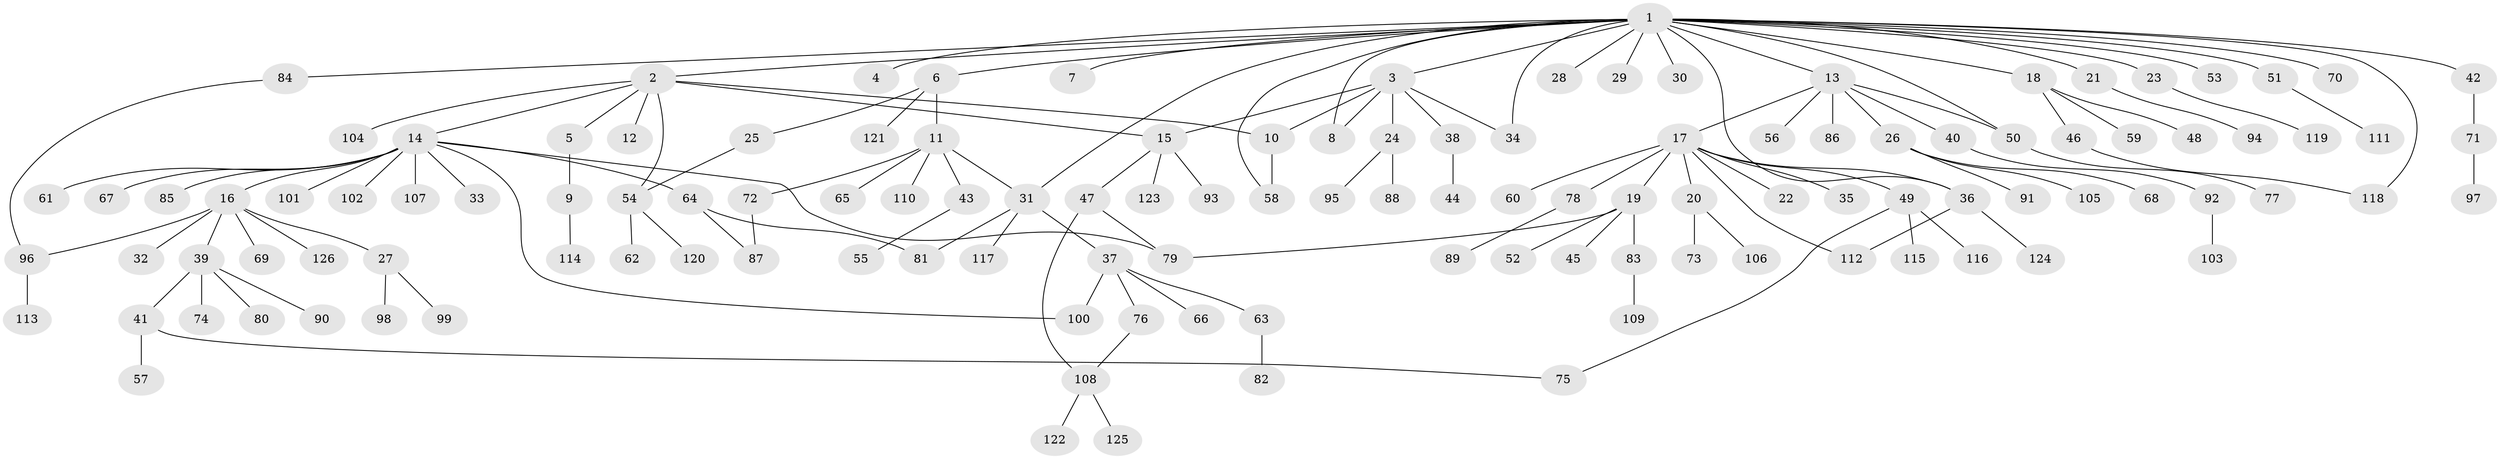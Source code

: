 // Generated by graph-tools (version 1.1) at 2025/01/03/09/25 03:01:56]
// undirected, 126 vertices, 144 edges
graph export_dot {
graph [start="1"]
  node [color=gray90,style=filled];
  1;
  2;
  3;
  4;
  5;
  6;
  7;
  8;
  9;
  10;
  11;
  12;
  13;
  14;
  15;
  16;
  17;
  18;
  19;
  20;
  21;
  22;
  23;
  24;
  25;
  26;
  27;
  28;
  29;
  30;
  31;
  32;
  33;
  34;
  35;
  36;
  37;
  38;
  39;
  40;
  41;
  42;
  43;
  44;
  45;
  46;
  47;
  48;
  49;
  50;
  51;
  52;
  53;
  54;
  55;
  56;
  57;
  58;
  59;
  60;
  61;
  62;
  63;
  64;
  65;
  66;
  67;
  68;
  69;
  70;
  71;
  72;
  73;
  74;
  75;
  76;
  77;
  78;
  79;
  80;
  81;
  82;
  83;
  84;
  85;
  86;
  87;
  88;
  89;
  90;
  91;
  92;
  93;
  94;
  95;
  96;
  97;
  98;
  99;
  100;
  101;
  102;
  103;
  104;
  105;
  106;
  107;
  108;
  109;
  110;
  111;
  112;
  113;
  114;
  115;
  116;
  117;
  118;
  119;
  120;
  121;
  122;
  123;
  124;
  125;
  126;
  1 -- 2;
  1 -- 3;
  1 -- 4;
  1 -- 6;
  1 -- 7;
  1 -- 8;
  1 -- 13;
  1 -- 18;
  1 -- 21;
  1 -- 23;
  1 -- 28;
  1 -- 29;
  1 -- 30;
  1 -- 31;
  1 -- 34;
  1 -- 36;
  1 -- 42;
  1 -- 50;
  1 -- 51;
  1 -- 53;
  1 -- 58;
  1 -- 70;
  1 -- 84;
  1 -- 118;
  2 -- 5;
  2 -- 10;
  2 -- 12;
  2 -- 14;
  2 -- 15;
  2 -- 54;
  2 -- 104;
  3 -- 8;
  3 -- 10;
  3 -- 15;
  3 -- 24;
  3 -- 34;
  3 -- 38;
  5 -- 9;
  6 -- 11;
  6 -- 25;
  6 -- 121;
  9 -- 114;
  10 -- 58;
  11 -- 31;
  11 -- 43;
  11 -- 65;
  11 -- 72;
  11 -- 110;
  13 -- 17;
  13 -- 26;
  13 -- 40;
  13 -- 50;
  13 -- 56;
  13 -- 86;
  14 -- 16;
  14 -- 33;
  14 -- 61;
  14 -- 64;
  14 -- 67;
  14 -- 79;
  14 -- 85;
  14 -- 100;
  14 -- 101;
  14 -- 102;
  14 -- 107;
  15 -- 47;
  15 -- 93;
  15 -- 123;
  16 -- 27;
  16 -- 32;
  16 -- 39;
  16 -- 69;
  16 -- 96;
  16 -- 126;
  17 -- 19;
  17 -- 20;
  17 -- 22;
  17 -- 35;
  17 -- 36;
  17 -- 49;
  17 -- 60;
  17 -- 78;
  17 -- 112;
  18 -- 46;
  18 -- 48;
  18 -- 59;
  19 -- 45;
  19 -- 52;
  19 -- 79;
  19 -- 83;
  20 -- 73;
  20 -- 106;
  21 -- 94;
  23 -- 119;
  24 -- 88;
  24 -- 95;
  25 -- 54;
  26 -- 68;
  26 -- 91;
  26 -- 105;
  27 -- 98;
  27 -- 99;
  31 -- 37;
  31 -- 81;
  31 -- 117;
  36 -- 112;
  36 -- 124;
  37 -- 63;
  37 -- 66;
  37 -- 76;
  37 -- 100;
  38 -- 44;
  39 -- 41;
  39 -- 74;
  39 -- 80;
  39 -- 90;
  40 -- 92;
  41 -- 57;
  41 -- 75;
  42 -- 71;
  43 -- 55;
  46 -- 118;
  47 -- 79;
  47 -- 108;
  49 -- 75;
  49 -- 115;
  49 -- 116;
  50 -- 77;
  51 -- 111;
  54 -- 62;
  54 -- 120;
  63 -- 82;
  64 -- 81;
  64 -- 87;
  71 -- 97;
  72 -- 87;
  76 -- 108;
  78 -- 89;
  83 -- 109;
  84 -- 96;
  92 -- 103;
  96 -- 113;
  108 -- 122;
  108 -- 125;
}
